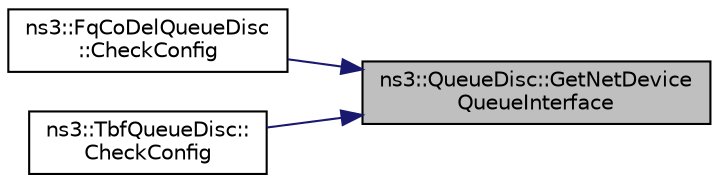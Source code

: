digraph "ns3::QueueDisc::GetNetDeviceQueueInterface"
{
 // LATEX_PDF_SIZE
  edge [fontname="Helvetica",fontsize="10",labelfontname="Helvetica",labelfontsize="10"];
  node [fontname="Helvetica",fontsize="10",shape=record];
  rankdir="RL";
  Node1 [label="ns3::QueueDisc::GetNetDevice\lQueueInterface",height=0.2,width=0.4,color="black", fillcolor="grey75", style="filled", fontcolor="black",tooltip=" "];
  Node1 -> Node2 [dir="back",color="midnightblue",fontsize="10",style="solid",fontname="Helvetica"];
  Node2 [label="ns3::FqCoDelQueueDisc\l::CheckConfig",height=0.2,width=0.4,color="black", fillcolor="white", style="filled",URL="$classns3_1_1_fq_co_del_queue_disc.html#a18368ef335c681f62b337862583068a7",tooltip="Check whether the current configuration is correct."];
  Node1 -> Node3 [dir="back",color="midnightblue",fontsize="10",style="solid",fontname="Helvetica"];
  Node3 [label="ns3::TbfQueueDisc::\lCheckConfig",height=0.2,width=0.4,color="black", fillcolor="white", style="filled",URL="$classns3_1_1_tbf_queue_disc.html#a1aca751ec280d81d8b0d7d2e9e75fde6",tooltip="Check whether the current configuration is correct."];
}
